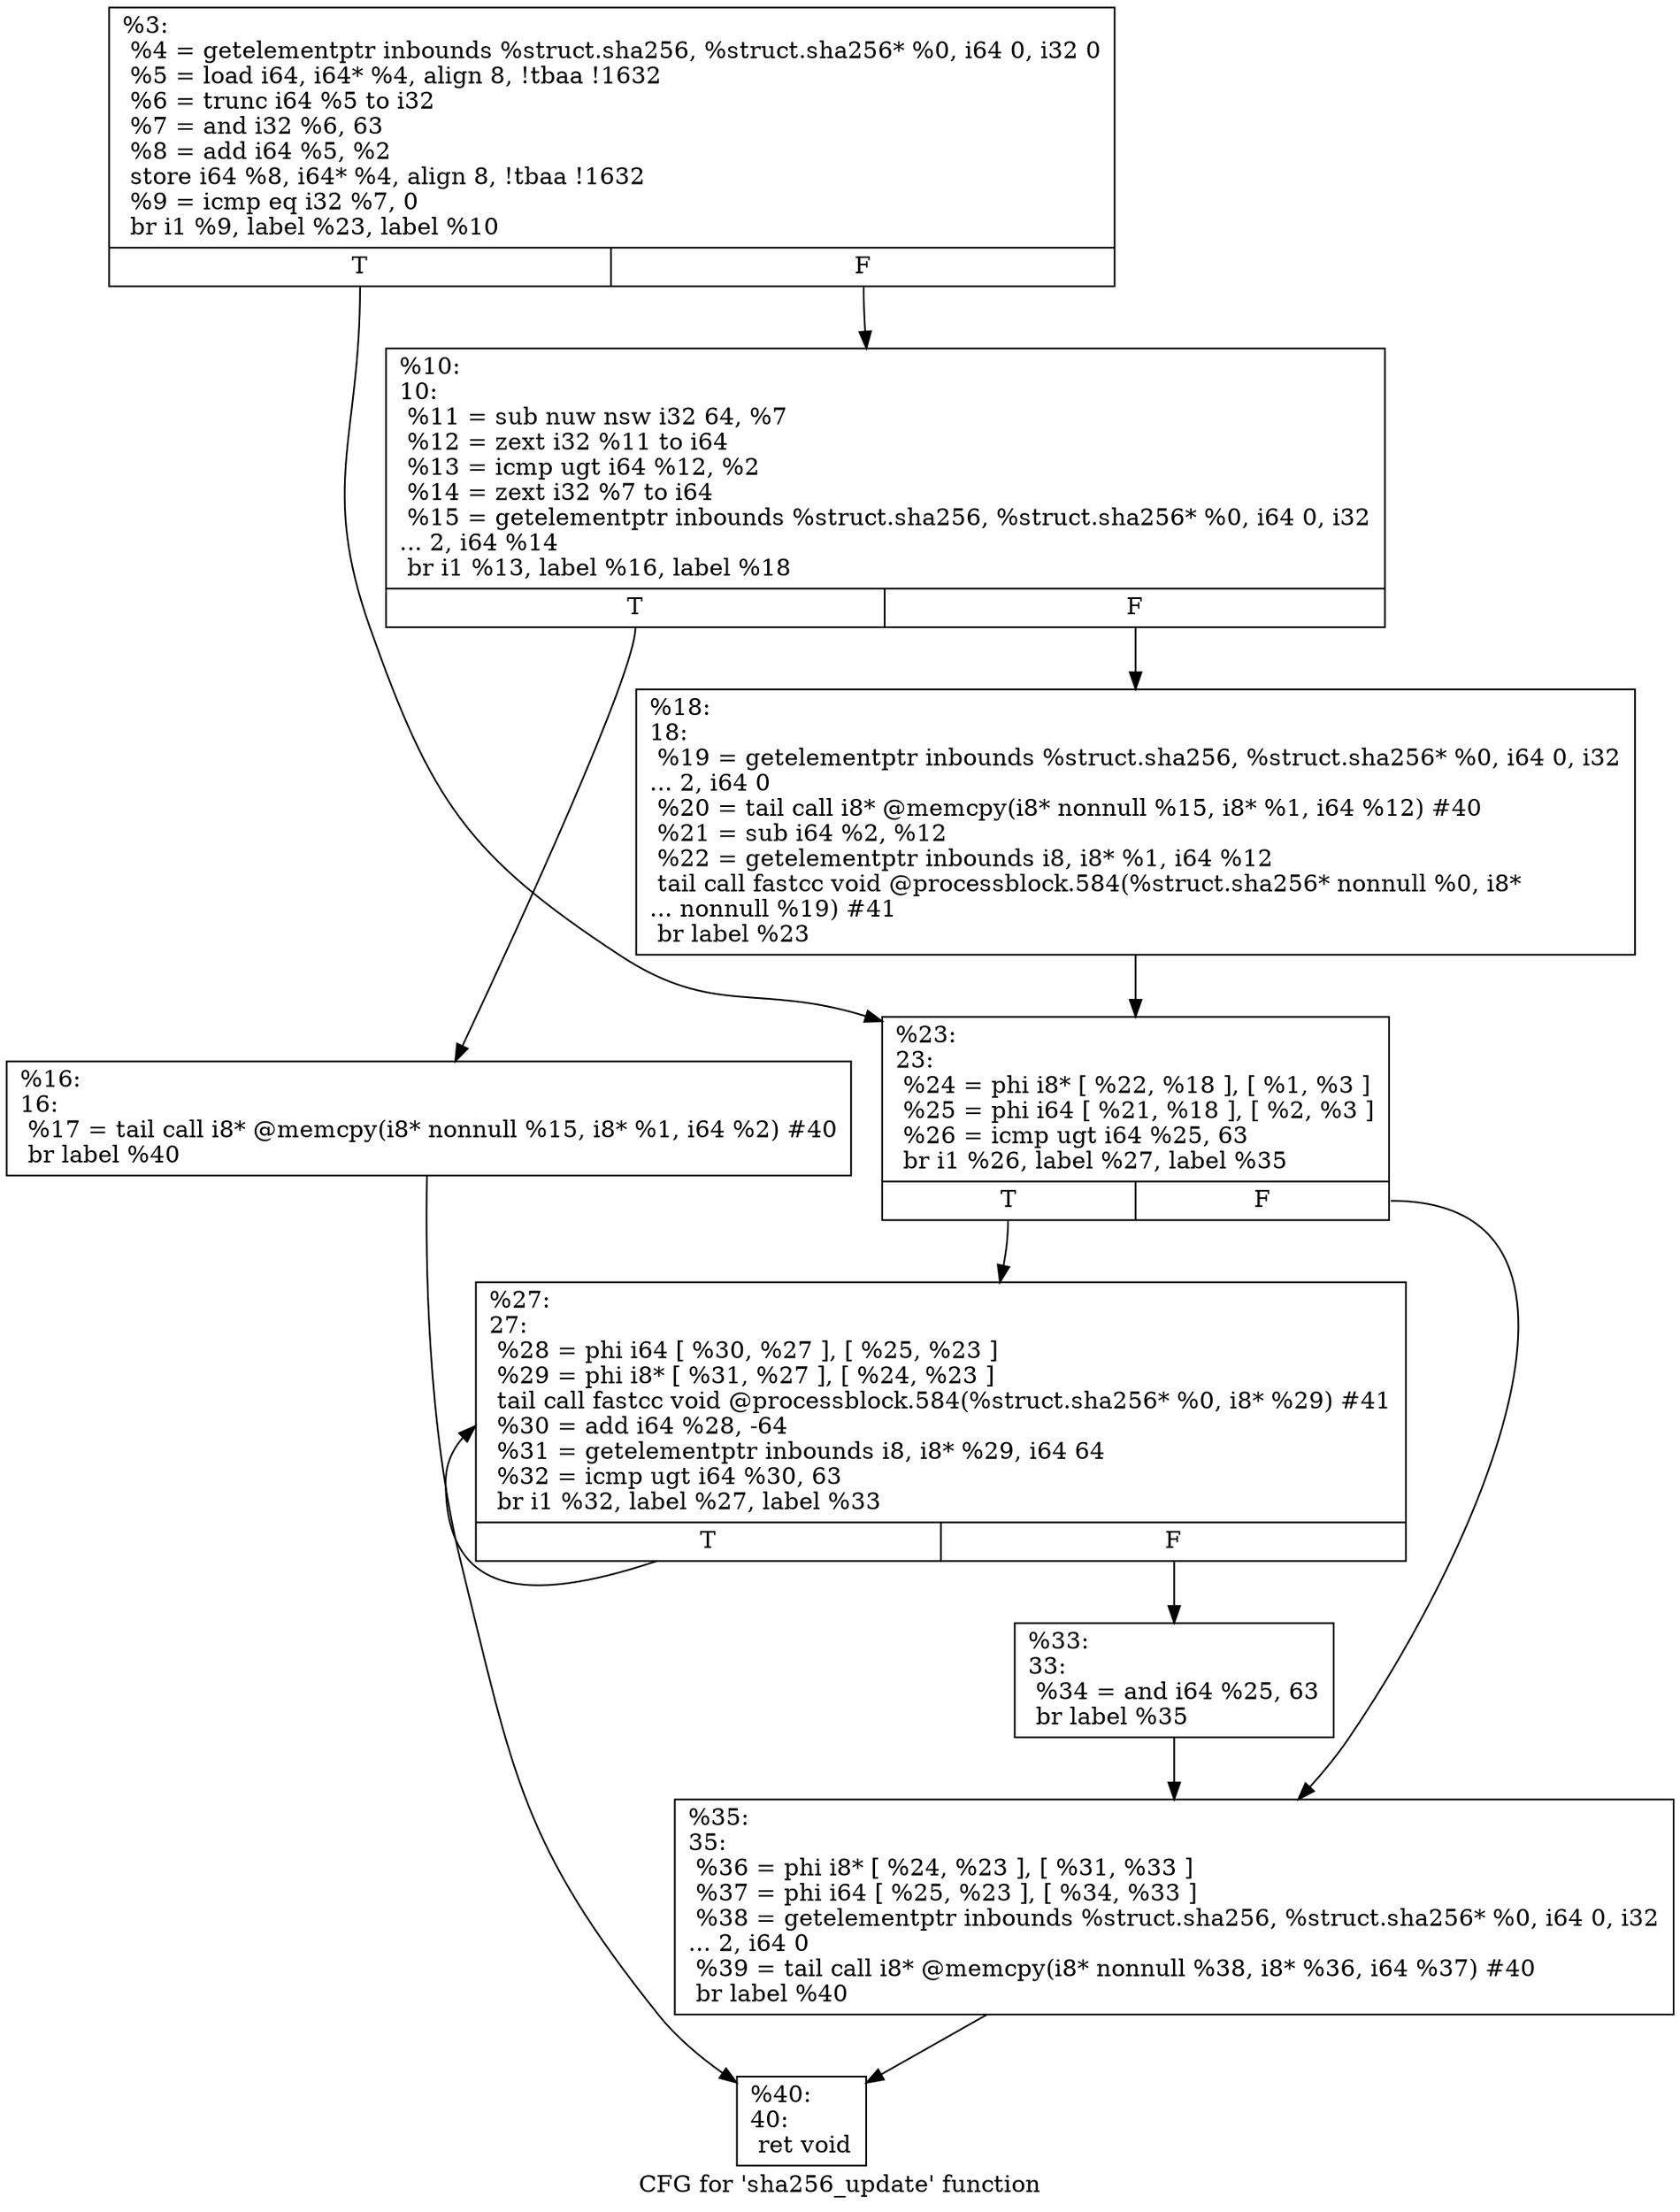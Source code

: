 digraph "CFG for 'sha256_update' function" {
	label="CFG for 'sha256_update' function";

	Node0x1e37c60 [shape=record,label="{%3:\l  %4 = getelementptr inbounds %struct.sha256, %struct.sha256* %0, i64 0, i32 0\l  %5 = load i64, i64* %4, align 8, !tbaa !1632\l  %6 = trunc i64 %5 to i32\l  %7 = and i32 %6, 63\l  %8 = add i64 %5, %2\l  store i64 %8, i64* %4, align 8, !tbaa !1632\l  %9 = icmp eq i32 %7, 0\l  br i1 %9, label %23, label %10\l|{<s0>T|<s1>F}}"];
	Node0x1e37c60:s0 -> Node0x1e37da0;
	Node0x1e37c60:s1 -> Node0x1e37cb0;
	Node0x1e37cb0 [shape=record,label="{%10:\l10:                                               \l  %11 = sub nuw nsw i32 64, %7\l  %12 = zext i32 %11 to i64\l  %13 = icmp ugt i64 %12, %2\l  %14 = zext i32 %7 to i64\l  %15 = getelementptr inbounds %struct.sha256, %struct.sha256* %0, i64 0, i32\l... 2, i64 %14\l  br i1 %13, label %16, label %18\l|{<s0>T|<s1>F}}"];
	Node0x1e37cb0:s0 -> Node0x1e37d00;
	Node0x1e37cb0:s1 -> Node0x1e37d50;
	Node0x1e37d00 [shape=record,label="{%16:\l16:                                               \l  %17 = tail call i8* @memcpy(i8* nonnull %15, i8* %1, i64 %2) #40\l  br label %40\l}"];
	Node0x1e37d00 -> Node0x1e37ee0;
	Node0x1e37d50 [shape=record,label="{%18:\l18:                                               \l  %19 = getelementptr inbounds %struct.sha256, %struct.sha256* %0, i64 0, i32\l... 2, i64 0\l  %20 = tail call i8* @memcpy(i8* nonnull %15, i8* %1, i64 %12) #40\l  %21 = sub i64 %2, %12\l  %22 = getelementptr inbounds i8, i8* %1, i64 %12\l  tail call fastcc void @processblock.584(%struct.sha256* nonnull %0, i8*\l... nonnull %19) #41\l  br label %23\l}"];
	Node0x1e37d50 -> Node0x1e37da0;
	Node0x1e37da0 [shape=record,label="{%23:\l23:                                               \l  %24 = phi i8* [ %22, %18 ], [ %1, %3 ]\l  %25 = phi i64 [ %21, %18 ], [ %2, %3 ]\l  %26 = icmp ugt i64 %25, 63\l  br i1 %26, label %27, label %35\l|{<s0>T|<s1>F}}"];
	Node0x1e37da0:s0 -> Node0x1e37df0;
	Node0x1e37da0:s1 -> Node0x1e37e90;
	Node0x1e37df0 [shape=record,label="{%27:\l27:                                               \l  %28 = phi i64 [ %30, %27 ], [ %25, %23 ]\l  %29 = phi i8* [ %31, %27 ], [ %24, %23 ]\l  tail call fastcc void @processblock.584(%struct.sha256* %0, i8* %29) #41\l  %30 = add i64 %28, -64\l  %31 = getelementptr inbounds i8, i8* %29, i64 64\l  %32 = icmp ugt i64 %30, 63\l  br i1 %32, label %27, label %33\l|{<s0>T|<s1>F}}"];
	Node0x1e37df0:s0 -> Node0x1e37df0;
	Node0x1e37df0:s1 -> Node0x1e37e40;
	Node0x1e37e40 [shape=record,label="{%33:\l33:                                               \l  %34 = and i64 %25, 63\l  br label %35\l}"];
	Node0x1e37e40 -> Node0x1e37e90;
	Node0x1e37e90 [shape=record,label="{%35:\l35:                                               \l  %36 = phi i8* [ %24, %23 ], [ %31, %33 ]\l  %37 = phi i64 [ %25, %23 ], [ %34, %33 ]\l  %38 = getelementptr inbounds %struct.sha256, %struct.sha256* %0, i64 0, i32\l... 2, i64 0\l  %39 = tail call i8* @memcpy(i8* nonnull %38, i8* %36, i64 %37) #40\l  br label %40\l}"];
	Node0x1e37e90 -> Node0x1e37ee0;
	Node0x1e37ee0 [shape=record,label="{%40:\l40:                                               \l  ret void\l}"];
}
